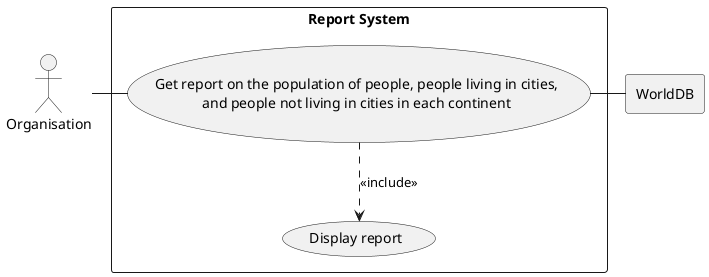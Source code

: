 @startuml

actor Org as "Organisation"

rectangle WorldDB

rectangle "Report System" {
    usecase UC1 as "Get report on the population of people, people living in cities,
    and people not living in cities in each continent"

    usecase UCa as "Display report"

    Org - UC1
    UC1 ..> UCa : <<include>>
    UC1 - WorldDB
}

@enduml